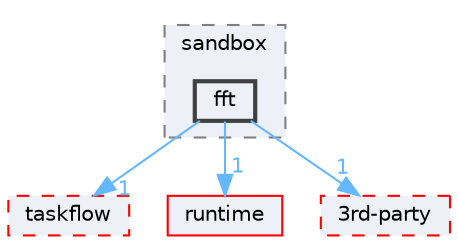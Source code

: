 digraph "external/taskflow/sandbox/fft"
{
 // LATEX_PDF_SIZE
  bgcolor="transparent";
  edge [fontname=Helvetica,fontsize=10,labelfontname=Helvetica,labelfontsize=10];
  node [fontname=Helvetica,fontsize=10,shape=box,height=0.2,width=0.4];
  compound=true
  subgraph clusterdir_4e7b7f50873fa082c47e16cba185e362 {
    graph [ bgcolor="#edf0f7", pencolor="grey50", label="sandbox", fontname=Helvetica,fontsize=10 style="filled,dashed", URL="dir_4e7b7f50873fa082c47e16cba185e362.html",tooltip=""]
  dir_fdfc54c76b3c10c57ed5b6e34478b8dd [label="fft", fillcolor="#edf0f7", color="grey25", style="filled,bold", URL="dir_fdfc54c76b3c10c57ed5b6e34478b8dd.html",tooltip=""];
  }
  dir_335c31d98076110d53a13c1a0e3daa75 [label="taskflow", fillcolor="#edf0f7", color="red", style="filled,dashed", URL="dir_335c31d98076110d53a13c1a0e3daa75.html",tooltip=""];
  dir_cb031e414f281a658b23dddb30bb9d2c [label="runtime", fillcolor="#edf0f7", color="red", style="filled", URL="dir_cb031e414f281a658b23dddb30bb9d2c.html",tooltip=""];
  dir_8a551ad5ddcada96b3faa8407baf5b5b [label="3rd-party", fillcolor="#edf0f7", color="red", style="filled,dashed", URL="dir_8a551ad5ddcada96b3faa8407baf5b5b.html",tooltip=""];
  dir_fdfc54c76b3c10c57ed5b6e34478b8dd->dir_335c31d98076110d53a13c1a0e3daa75 [headlabel="1", labeldistance=1.5 headhref="dir_000313_000820.html" href="dir_000313_000820.html" color="steelblue1" fontcolor="steelblue1"];
  dir_fdfc54c76b3c10c57ed5b6e34478b8dd->dir_8a551ad5ddcada96b3faa8407baf5b5b [headlabel="1", labeldistance=1.5 headhref="dir_000313_000012.html" href="dir_000313_000012.html" color="steelblue1" fontcolor="steelblue1"];
  dir_fdfc54c76b3c10c57ed5b6e34478b8dd->dir_cb031e414f281a658b23dddb30bb9d2c [headlabel="1", labeldistance=1.5 headhref="dir_000313_000628.html" href="dir_000313_000628.html" color="steelblue1" fontcolor="steelblue1"];
}
